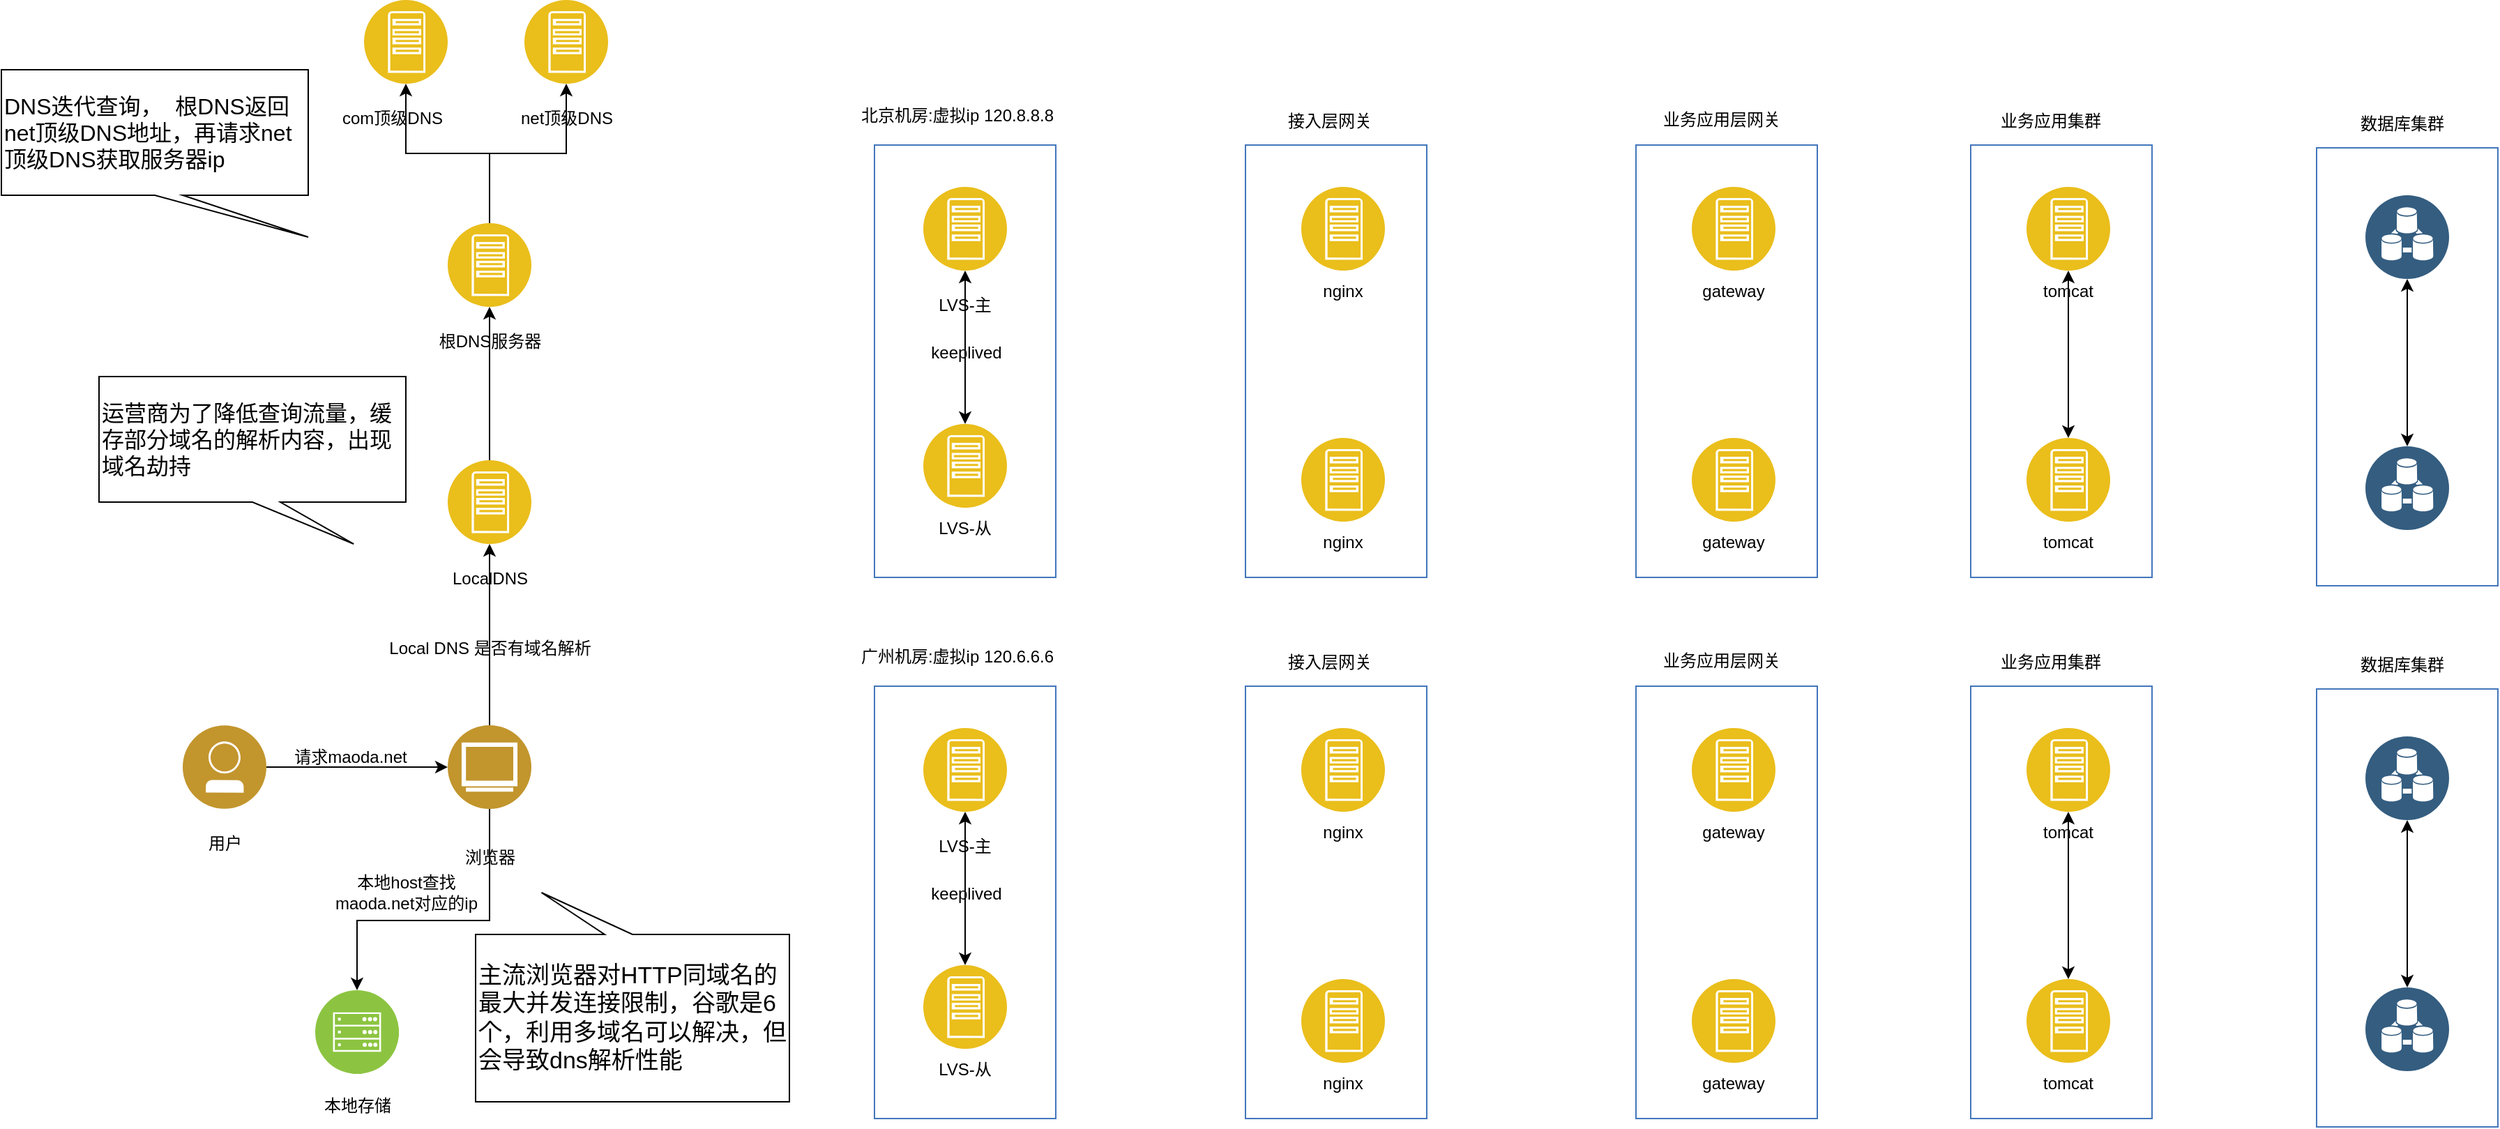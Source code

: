 <mxfile version="25.0.3">
  <diagram name="第 1 页" id="Wzh3JCurfQJRtKJ1nYE6">
    <mxGraphModel dx="2261" dy="1915" grid="1" gridSize="10" guides="1" tooltips="1" connect="1" arrows="1" fold="1" page="1" pageScale="1" pageWidth="827" pageHeight="1169" math="0" shadow="0">
      <root>
        <mxCell id="0" />
        <mxCell id="1" parent="0" />
        <mxCell id="kvRejp0Qwi7eRZuN6D7d-13" style="edgeStyle=orthogonalEdgeStyle;rounded=0;orthogonalLoop=1;jettySize=auto;html=1;entryX=0;entryY=0.5;entryDx=0;entryDy=0;" edge="1" parent="1" source="kvRejp0Qwi7eRZuN6D7d-1" target="kvRejp0Qwi7eRZuN6D7d-3">
          <mxGeometry relative="1" as="geometry" />
        </mxCell>
        <mxCell id="kvRejp0Qwi7eRZuN6D7d-1" value="" style="image;aspect=fixed;perimeter=ellipsePerimeter;html=1;align=center;shadow=0;dashed=0;fontColor=#4277BB;labelBackgroundColor=default;fontSize=12;spacingTop=3;image=img/lib/ibm/users/user.svg;" vertex="1" parent="1">
          <mxGeometry x="-50" y="260" width="60" height="60" as="geometry" />
        </mxCell>
        <mxCell id="kvRejp0Qwi7eRZuN6D7d-2" value="用户" style="text;html=1;align=center;verticalAlign=middle;resizable=0;points=[];autosize=1;strokeColor=none;fillColor=none;" vertex="1" parent="1">
          <mxGeometry x="-45" y="330" width="50" height="30" as="geometry" />
        </mxCell>
        <mxCell id="kvRejp0Qwi7eRZuN6D7d-15" style="edgeStyle=orthogonalEdgeStyle;rounded=0;orthogonalLoop=1;jettySize=auto;html=1;entryX=0.5;entryY=1;entryDx=0;entryDy=0;" edge="1" parent="1" source="kvRejp0Qwi7eRZuN6D7d-3" target="kvRejp0Qwi7eRZuN6D7d-5">
          <mxGeometry relative="1" as="geometry" />
        </mxCell>
        <mxCell id="kvRejp0Qwi7eRZuN6D7d-24" style="edgeStyle=orthogonalEdgeStyle;rounded=0;orthogonalLoop=1;jettySize=auto;html=1;entryX=0.5;entryY=0;entryDx=0;entryDy=0;" edge="1" parent="1" source="kvRejp0Qwi7eRZuN6D7d-3" target="kvRejp0Qwi7eRZuN6D7d-22">
          <mxGeometry relative="1" as="geometry">
            <mxPoint x="170" y="410" as="targetPoint" />
            <Array as="points">
              <mxPoint x="170" y="400" />
              <mxPoint x="75" y="400" />
            </Array>
          </mxGeometry>
        </mxCell>
        <mxCell id="kvRejp0Qwi7eRZuN6D7d-3" value="" style="image;aspect=fixed;perimeter=ellipsePerimeter;html=1;align=center;shadow=0;dashed=0;fontColor=#4277BB;labelBackgroundColor=default;fontSize=12;spacingTop=3;image=img/lib/ibm/users/browser.svg;" vertex="1" parent="1">
          <mxGeometry x="140" y="260" width="60" height="60" as="geometry" />
        </mxCell>
        <mxCell id="kvRejp0Qwi7eRZuN6D7d-4" value="浏览器" style="text;html=1;align=center;verticalAlign=middle;resizable=0;points=[];autosize=1;strokeColor=none;fillColor=none;" vertex="1" parent="1">
          <mxGeometry x="140" y="340" width="60" height="30" as="geometry" />
        </mxCell>
        <mxCell id="kvRejp0Qwi7eRZuN6D7d-17" style="edgeStyle=orthogonalEdgeStyle;rounded=0;orthogonalLoop=1;jettySize=auto;html=1;" edge="1" parent="1" source="kvRejp0Qwi7eRZuN6D7d-5" target="kvRejp0Qwi7eRZuN6D7d-7">
          <mxGeometry relative="1" as="geometry" />
        </mxCell>
        <mxCell id="kvRejp0Qwi7eRZuN6D7d-5" value="" style="image;aspect=fixed;perimeter=ellipsePerimeter;html=1;align=center;shadow=0;dashed=0;fontColor=#4277BB;labelBackgroundColor=default;fontSize=12;spacingTop=3;image=img/lib/ibm/applications/app_server.svg;" vertex="1" parent="1">
          <mxGeometry x="140" y="70" width="60" height="60" as="geometry" />
        </mxCell>
        <mxCell id="kvRejp0Qwi7eRZuN6D7d-6" value="Local DNS 是否有域名解析" style="text;html=1;align=center;verticalAlign=middle;resizable=0;points=[];autosize=1;strokeColor=none;fillColor=none;" vertex="1" parent="1">
          <mxGeometry x="85" y="190" width="170" height="30" as="geometry" />
        </mxCell>
        <mxCell id="kvRejp0Qwi7eRZuN6D7d-18" style="edgeStyle=orthogonalEdgeStyle;rounded=0;orthogonalLoop=1;jettySize=auto;html=1;" edge="1" parent="1" source="kvRejp0Qwi7eRZuN6D7d-7" target="kvRejp0Qwi7eRZuN6D7d-10">
          <mxGeometry relative="1" as="geometry" />
        </mxCell>
        <mxCell id="kvRejp0Qwi7eRZuN6D7d-19" style="edgeStyle=orthogonalEdgeStyle;rounded=0;orthogonalLoop=1;jettySize=auto;html=1;" edge="1" parent="1" source="kvRejp0Qwi7eRZuN6D7d-7" target="kvRejp0Qwi7eRZuN6D7d-9">
          <mxGeometry relative="1" as="geometry" />
        </mxCell>
        <mxCell id="kvRejp0Qwi7eRZuN6D7d-7" value="" style="image;aspect=fixed;perimeter=ellipsePerimeter;html=1;align=center;shadow=0;dashed=0;fontColor=#4277BB;labelBackgroundColor=default;fontSize=12;spacingTop=3;image=img/lib/ibm/applications/app_server.svg;" vertex="1" parent="1">
          <mxGeometry x="140" y="-100" width="60" height="60" as="geometry" />
        </mxCell>
        <mxCell id="kvRejp0Qwi7eRZuN6D7d-8" value="根DNS服务器" style="text;html=1;align=center;verticalAlign=middle;resizable=0;points=[];autosize=1;strokeColor=none;fillColor=none;" vertex="1" parent="1">
          <mxGeometry x="120" y="-30" width="100" height="30" as="geometry" />
        </mxCell>
        <mxCell id="kvRejp0Qwi7eRZuN6D7d-9" value="" style="image;aspect=fixed;perimeter=ellipsePerimeter;html=1;align=center;shadow=0;dashed=0;fontColor=#4277BB;labelBackgroundColor=default;fontSize=12;spacingTop=3;image=img/lib/ibm/applications/app_server.svg;" vertex="1" parent="1">
          <mxGeometry x="80" y="-260" width="60" height="60" as="geometry" />
        </mxCell>
        <mxCell id="kvRejp0Qwi7eRZuN6D7d-10" value="" style="image;aspect=fixed;perimeter=ellipsePerimeter;html=1;align=center;shadow=0;dashed=0;fontColor=#4277BB;labelBackgroundColor=default;fontSize=12;spacingTop=3;image=img/lib/ibm/applications/app_server.svg;" vertex="1" parent="1">
          <mxGeometry x="195" y="-260" width="60" height="60" as="geometry" />
        </mxCell>
        <mxCell id="kvRejp0Qwi7eRZuN6D7d-11" value="com顶级DNS" style="text;html=1;align=center;verticalAlign=middle;resizable=0;points=[];autosize=1;strokeColor=none;fillColor=none;" vertex="1" parent="1">
          <mxGeometry x="50" y="-190" width="100" height="30" as="geometry" />
        </mxCell>
        <mxCell id="kvRejp0Qwi7eRZuN6D7d-12" value="net顶级DNS" style="text;html=1;align=center;verticalAlign=middle;resizable=0;points=[];autosize=1;strokeColor=none;fillColor=none;" vertex="1" parent="1">
          <mxGeometry x="180" y="-190" width="90" height="30" as="geometry" />
        </mxCell>
        <mxCell id="kvRejp0Qwi7eRZuN6D7d-14" value="请求maoda.net" style="text;html=1;align=center;verticalAlign=middle;resizable=0;points=[];autosize=1;strokeColor=none;fillColor=none;" vertex="1" parent="1">
          <mxGeometry x="20" y="268" width="100" height="30" as="geometry" />
        </mxCell>
        <mxCell id="kvRejp0Qwi7eRZuN6D7d-16" value="LocalDNS" style="text;html=1;align=center;verticalAlign=middle;resizable=0;points=[];autosize=1;strokeColor=none;fillColor=none;" vertex="1" parent="1">
          <mxGeometry x="130" y="140" width="80" height="30" as="geometry" />
        </mxCell>
        <mxCell id="kvRejp0Qwi7eRZuN6D7d-20" value="运营商为了降低查询流量，缓存部分域名的解析内容，出现域名劫持" style="shape=callout;whiteSpace=wrap;html=1;perimeter=calloutPerimeter;direction=east;position2=0.83;align=left;fontSize=16;" vertex="1" parent="1">
          <mxGeometry x="-110" y="10" width="220" height="120" as="geometry" />
        </mxCell>
        <mxCell id="kvRejp0Qwi7eRZuN6D7d-21" value="DNS迭代查询，&amp;nbsp; 根DNS返回net顶级DNS地址，再请求net顶级DNS获取服务器ip" style="shape=callout;whiteSpace=wrap;html=1;perimeter=calloutPerimeter;direction=east;position2=1;align=left;fontSize=16;" vertex="1" parent="1">
          <mxGeometry x="-180" y="-210" width="220" height="120" as="geometry" />
        </mxCell>
        <mxCell id="kvRejp0Qwi7eRZuN6D7d-22" value="" style="image;aspect=fixed;perimeter=ellipsePerimeter;html=1;align=center;shadow=0;dashed=0;fontColor=#4277BB;labelBackgroundColor=default;fontSize=12;spacingTop=3;image=img/lib/ibm/infrastructure/mobile_backend.svg;" vertex="1" parent="1">
          <mxGeometry x="45" y="450" width="60" height="60" as="geometry" />
        </mxCell>
        <mxCell id="kvRejp0Qwi7eRZuN6D7d-23" value="本地存储" style="text;html=1;align=center;verticalAlign=middle;resizable=0;points=[];autosize=1;strokeColor=none;fillColor=none;" vertex="1" parent="1">
          <mxGeometry x="40" y="518" width="70" height="30" as="geometry" />
        </mxCell>
        <mxCell id="kvRejp0Qwi7eRZuN6D7d-26" value="本地host查找&lt;div&gt;maoda.net对应的ip&lt;/div&gt;" style="text;html=1;align=center;verticalAlign=middle;resizable=0;points=[];autosize=1;strokeColor=none;fillColor=none;" vertex="1" parent="1">
          <mxGeometry x="45" y="360" width="130" height="40" as="geometry" />
        </mxCell>
        <mxCell id="kvRejp0Qwi7eRZuN6D7d-27" value="主流浏览器对HTTP同域名的最大并发连接限制，谷歌是6个，利用多域名可以解决，但会导致dns解析性能" style="shape=callout;whiteSpace=wrap;html=1;perimeter=calloutPerimeter;direction=west;position2=0.79;align=left;fontSize=17;" vertex="1" parent="1">
          <mxGeometry x="160" y="380" width="225" height="150" as="geometry" />
        </mxCell>
        <mxCell id="kvRejp0Qwi7eRZuN6D7d-31" value="" style="fontStyle=0;verticalAlign=top;align=center;spacingTop=-2;fillColor=none;rounded=0;whiteSpace=wrap;html=1;strokeColor=#4376BB;strokeWidth=1;dashed=0;container=1;collapsible=0;expand=0;recursiveResize=0;" vertex="1" parent="1">
          <mxGeometry x="446" y="-156" width="130" height="310" as="geometry" />
        </mxCell>
        <mxCell id="kvRejp0Qwi7eRZuN6D7d-32" value="" style="image;aspect=fixed;perimeter=ellipsePerimeter;html=1;align=center;shadow=0;dashed=0;fontColor=#4277BB;labelBackgroundColor=default;fontSize=12;spacingTop=3;image=img/lib/ibm/applications/app_server.svg;" vertex="1" parent="kvRejp0Qwi7eRZuN6D7d-31">
          <mxGeometry x="35" y="30" width="60" height="60" as="geometry" />
        </mxCell>
        <mxCell id="kvRejp0Qwi7eRZuN6D7d-35" value="" style="image;aspect=fixed;perimeter=ellipsePerimeter;html=1;align=center;shadow=0;dashed=0;fontColor=#4277BB;labelBackgroundColor=default;fontSize=12;spacingTop=3;image=img/lib/ibm/applications/app_server.svg;" vertex="1" parent="kvRejp0Qwi7eRZuN6D7d-31">
          <mxGeometry x="35" y="200" width="60" height="60" as="geometry" />
        </mxCell>
        <mxCell id="kvRejp0Qwi7eRZuN6D7d-37" value="" style="endArrow=classic;startArrow=classic;html=1;rounded=0;exitX=0.5;exitY=0;exitDx=0;exitDy=0;" edge="1" parent="kvRejp0Qwi7eRZuN6D7d-31" source="kvRejp0Qwi7eRZuN6D7d-35" target="kvRejp0Qwi7eRZuN6D7d-32">
          <mxGeometry width="50" height="50" relative="1" as="geometry">
            <mxPoint x="26" y="140" as="sourcePoint" />
            <mxPoint x="76" y="90" as="targetPoint" />
          </mxGeometry>
        </mxCell>
        <mxCell id="kvRejp0Qwi7eRZuN6D7d-38" value="LVS-从" style="text;html=1;align=center;verticalAlign=middle;whiteSpace=wrap;rounded=0;" vertex="1" parent="kvRejp0Qwi7eRZuN6D7d-31">
          <mxGeometry x="35" y="260" width="60" height="30" as="geometry" />
        </mxCell>
        <mxCell id="kvRejp0Qwi7eRZuN6D7d-39" value="LVS-主" style="text;html=1;align=center;verticalAlign=middle;whiteSpace=wrap;rounded=0;" vertex="1" parent="kvRejp0Qwi7eRZuN6D7d-31">
          <mxGeometry x="35" y="100" width="60" height="30" as="geometry" />
        </mxCell>
        <mxCell id="kvRejp0Qwi7eRZuN6D7d-42" value="keeplived" style="text;html=1;align=center;verticalAlign=middle;whiteSpace=wrap;rounded=0;" vertex="1" parent="kvRejp0Qwi7eRZuN6D7d-31">
          <mxGeometry x="36" y="134" width="60" height="30" as="geometry" />
        </mxCell>
        <mxCell id="kvRejp0Qwi7eRZuN6D7d-43" value="" style="fontStyle=0;verticalAlign=top;align=center;spacingTop=-2;fillColor=none;rounded=0;whiteSpace=wrap;html=1;strokeColor=#4376BB;strokeWidth=1;dashed=0;container=1;collapsible=0;expand=0;recursiveResize=0;" vertex="1" parent="1">
          <mxGeometry x="712" y="-156" width="130" height="310" as="geometry" />
        </mxCell>
        <mxCell id="kvRejp0Qwi7eRZuN6D7d-44" value="" style="image;aspect=fixed;perimeter=ellipsePerimeter;html=1;align=center;shadow=0;dashed=0;fontColor=#4277BB;labelBackgroundColor=default;fontSize=12;spacingTop=3;image=img/lib/ibm/applications/app_server.svg;" vertex="1" parent="kvRejp0Qwi7eRZuN6D7d-43">
          <mxGeometry x="40" y="30" width="60" height="60" as="geometry" />
        </mxCell>
        <mxCell id="kvRejp0Qwi7eRZuN6D7d-45" value="" style="image;aspect=fixed;perimeter=ellipsePerimeter;html=1;align=center;shadow=0;dashed=0;fontColor=#4277BB;labelBackgroundColor=default;fontSize=12;spacingTop=3;image=img/lib/ibm/applications/app_server.svg;" vertex="1" parent="kvRejp0Qwi7eRZuN6D7d-43">
          <mxGeometry x="40" y="210" width="60" height="60" as="geometry" />
        </mxCell>
        <mxCell id="kvRejp0Qwi7eRZuN6D7d-46" value="nginx" style="text;html=1;align=center;verticalAlign=middle;whiteSpace=wrap;rounded=0;" vertex="1" parent="kvRejp0Qwi7eRZuN6D7d-43">
          <mxGeometry x="40" y="90" width="60" height="30" as="geometry" />
        </mxCell>
        <mxCell id="kvRejp0Qwi7eRZuN6D7d-47" value="nginx" style="text;html=1;align=center;verticalAlign=middle;whiteSpace=wrap;rounded=0;" vertex="1" parent="kvRejp0Qwi7eRZuN6D7d-43">
          <mxGeometry x="40" y="270" width="60" height="30" as="geometry" />
        </mxCell>
        <mxCell id="kvRejp0Qwi7eRZuN6D7d-48" value="" style="fontStyle=0;verticalAlign=top;align=center;spacingTop=-2;fillColor=none;rounded=0;whiteSpace=wrap;html=1;strokeColor=#4376BB;strokeWidth=1;dashed=0;container=1;collapsible=0;expand=0;recursiveResize=0;" vertex="1" parent="1">
          <mxGeometry x="992" y="-156" width="130" height="310" as="geometry" />
        </mxCell>
        <mxCell id="kvRejp0Qwi7eRZuN6D7d-49" value="" style="image;aspect=fixed;perimeter=ellipsePerimeter;html=1;align=center;shadow=0;dashed=0;fontColor=#4277BB;labelBackgroundColor=default;fontSize=12;spacingTop=3;image=img/lib/ibm/applications/app_server.svg;" vertex="1" parent="kvRejp0Qwi7eRZuN6D7d-48">
          <mxGeometry x="40" y="30" width="60" height="60" as="geometry" />
        </mxCell>
        <mxCell id="kvRejp0Qwi7eRZuN6D7d-50" value="" style="image;aspect=fixed;perimeter=ellipsePerimeter;html=1;align=center;shadow=0;dashed=0;fontColor=#4277BB;labelBackgroundColor=default;fontSize=12;spacingTop=3;image=img/lib/ibm/applications/app_server.svg;" vertex="1" parent="kvRejp0Qwi7eRZuN6D7d-48">
          <mxGeometry x="40" y="210" width="60" height="60" as="geometry" />
        </mxCell>
        <mxCell id="kvRejp0Qwi7eRZuN6D7d-51" value="gateway" style="text;html=1;align=center;verticalAlign=middle;whiteSpace=wrap;rounded=0;" vertex="1" parent="kvRejp0Qwi7eRZuN6D7d-48">
          <mxGeometry x="40" y="90" width="60" height="30" as="geometry" />
        </mxCell>
        <mxCell id="kvRejp0Qwi7eRZuN6D7d-52" value="gateway" style="text;html=1;align=center;verticalAlign=middle;whiteSpace=wrap;rounded=0;" vertex="1" parent="kvRejp0Qwi7eRZuN6D7d-48">
          <mxGeometry x="40" y="270" width="60" height="30" as="geometry" />
        </mxCell>
        <mxCell id="kvRejp0Qwi7eRZuN6D7d-53" value="" style="fontStyle=0;verticalAlign=top;align=center;spacingTop=-2;fillColor=none;rounded=0;whiteSpace=wrap;html=1;strokeColor=#4376BB;strokeWidth=1;dashed=0;container=1;collapsible=0;expand=0;recursiveResize=0;" vertex="1" parent="1">
          <mxGeometry x="1232" y="-156" width="130" height="310" as="geometry" />
        </mxCell>
        <mxCell id="kvRejp0Qwi7eRZuN6D7d-54" value="" style="image;aspect=fixed;perimeter=ellipsePerimeter;html=1;align=center;shadow=0;dashed=0;fontColor=#4277BB;labelBackgroundColor=default;fontSize=12;spacingTop=3;image=img/lib/ibm/applications/app_server.svg;" vertex="1" parent="kvRejp0Qwi7eRZuN6D7d-53">
          <mxGeometry x="40" y="30" width="60" height="60" as="geometry" />
        </mxCell>
        <mxCell id="kvRejp0Qwi7eRZuN6D7d-55" value="" style="image;aspect=fixed;perimeter=ellipsePerimeter;html=1;align=center;shadow=0;dashed=0;fontColor=#4277BB;labelBackgroundColor=default;fontSize=12;spacingTop=3;image=img/lib/ibm/applications/app_server.svg;" vertex="1" parent="kvRejp0Qwi7eRZuN6D7d-53">
          <mxGeometry x="40" y="210" width="60" height="60" as="geometry" />
        </mxCell>
        <mxCell id="kvRejp0Qwi7eRZuN6D7d-56" value="tomcat" style="text;html=1;align=center;verticalAlign=middle;whiteSpace=wrap;rounded=0;" vertex="1" parent="kvRejp0Qwi7eRZuN6D7d-53">
          <mxGeometry x="40" y="90" width="60" height="30" as="geometry" />
        </mxCell>
        <mxCell id="kvRejp0Qwi7eRZuN6D7d-57" value="tomcat" style="text;html=1;align=center;verticalAlign=middle;whiteSpace=wrap;rounded=0;" vertex="1" parent="kvRejp0Qwi7eRZuN6D7d-53">
          <mxGeometry x="40" y="270" width="60" height="30" as="geometry" />
        </mxCell>
        <mxCell id="kvRejp0Qwi7eRZuN6D7d-58" value="" style="endArrow=classic;startArrow=classic;html=1;rounded=0;" edge="1" parent="kvRejp0Qwi7eRZuN6D7d-53" source="kvRejp0Qwi7eRZuN6D7d-55" target="kvRejp0Qwi7eRZuN6D7d-54">
          <mxGeometry width="50" height="50" relative="1" as="geometry">
            <mxPoint x="30" y="190" as="sourcePoint" />
            <mxPoint x="80" y="140" as="targetPoint" />
          </mxGeometry>
        </mxCell>
        <mxCell id="kvRejp0Qwi7eRZuN6D7d-60" value="" style="fontStyle=0;verticalAlign=top;align=center;spacingTop=-2;fillColor=none;rounded=0;whiteSpace=wrap;html=1;strokeColor=#4376BB;strokeWidth=1;dashed=0;container=1;collapsible=0;expand=0;recursiveResize=0;" vertex="1" parent="1">
          <mxGeometry x="1480" y="-154" width="130" height="314" as="geometry" />
        </mxCell>
        <mxCell id="kvRejp0Qwi7eRZuN6D7d-61" value="" style="image;aspect=fixed;perimeter=ellipsePerimeter;html=1;align=center;shadow=0;dashed=0;fontColor=#4277BB;labelBackgroundColor=default;fontSize=12;spacingTop=3;image=img/lib/ibm/data/device_registry.svg;" vertex="1" parent="kvRejp0Qwi7eRZuN6D7d-60">
          <mxGeometry x="35" y="34" width="60" height="60" as="geometry" />
        </mxCell>
        <mxCell id="kvRejp0Qwi7eRZuN6D7d-62" value="" style="image;aspect=fixed;perimeter=ellipsePerimeter;html=1;align=center;shadow=0;dashed=0;fontColor=#4277BB;labelBackgroundColor=default;fontSize=12;spacingTop=3;image=img/lib/ibm/data/device_registry.svg;" vertex="1" parent="kvRejp0Qwi7eRZuN6D7d-60">
          <mxGeometry x="35" y="214" width="60" height="60" as="geometry" />
        </mxCell>
        <mxCell id="kvRejp0Qwi7eRZuN6D7d-63" value="" style="endArrow=classic;startArrow=classic;html=1;rounded=0;" edge="1" parent="kvRejp0Qwi7eRZuN6D7d-60" source="kvRejp0Qwi7eRZuN6D7d-62" target="kvRejp0Qwi7eRZuN6D7d-61">
          <mxGeometry width="50" height="50" relative="1" as="geometry">
            <mxPoint x="20" y="144" as="sourcePoint" />
            <mxPoint x="70" y="94" as="targetPoint" />
          </mxGeometry>
        </mxCell>
        <mxCell id="kvRejp0Qwi7eRZuN6D7d-64" value="北京机房:虚拟ip 120.8.8.8" style="text;html=1;align=center;verticalAlign=middle;resizable=0;points=[];autosize=1;strokeColor=none;fillColor=none;" vertex="1" parent="1">
          <mxGeometry x="425" y="-192" width="160" height="30" as="geometry" />
        </mxCell>
        <mxCell id="kvRejp0Qwi7eRZuN6D7d-65" value="接入层网关" style="text;html=1;align=center;verticalAlign=middle;resizable=0;points=[];autosize=1;strokeColor=none;fillColor=none;" vertex="1" parent="1">
          <mxGeometry x="732" y="-188" width="80" height="30" as="geometry" />
        </mxCell>
        <mxCell id="kvRejp0Qwi7eRZuN6D7d-66" value="业务应用层网关" style="text;html=1;align=center;verticalAlign=middle;resizable=0;points=[];autosize=1;strokeColor=none;fillColor=none;" vertex="1" parent="1">
          <mxGeometry x="998" y="-189" width="110" height="30" as="geometry" />
        </mxCell>
        <mxCell id="kvRejp0Qwi7eRZuN6D7d-67" value="业务应用集群" style="text;html=1;align=center;verticalAlign=middle;resizable=0;points=[];autosize=1;strokeColor=none;fillColor=none;" vertex="1" parent="1">
          <mxGeometry x="1239" y="-188" width="100" height="30" as="geometry" />
        </mxCell>
        <mxCell id="kvRejp0Qwi7eRZuN6D7d-68" value="数据库集群" style="text;html=1;align=center;verticalAlign=middle;resizable=0;points=[];autosize=1;strokeColor=none;fillColor=none;" vertex="1" parent="1">
          <mxGeometry x="1501" y="-186" width="80" height="30" as="geometry" />
        </mxCell>
        <mxCell id="kvRejp0Qwi7eRZuN6D7d-69" value="" style="fontStyle=0;verticalAlign=top;align=center;spacingTop=-2;fillColor=none;rounded=0;whiteSpace=wrap;html=1;strokeColor=#4376BB;strokeWidth=1;dashed=0;container=1;collapsible=0;expand=0;recursiveResize=0;" vertex="1" parent="1">
          <mxGeometry x="446" y="232" width="130" height="310" as="geometry" />
        </mxCell>
        <mxCell id="kvRejp0Qwi7eRZuN6D7d-70" value="" style="image;aspect=fixed;perimeter=ellipsePerimeter;html=1;align=center;shadow=0;dashed=0;fontColor=#4277BB;labelBackgroundColor=default;fontSize=12;spacingTop=3;image=img/lib/ibm/applications/app_server.svg;" vertex="1" parent="kvRejp0Qwi7eRZuN6D7d-69">
          <mxGeometry x="35" y="30" width="60" height="60" as="geometry" />
        </mxCell>
        <mxCell id="kvRejp0Qwi7eRZuN6D7d-71" value="" style="image;aspect=fixed;perimeter=ellipsePerimeter;html=1;align=center;shadow=0;dashed=0;fontColor=#4277BB;labelBackgroundColor=default;fontSize=12;spacingTop=3;image=img/lib/ibm/applications/app_server.svg;" vertex="1" parent="kvRejp0Qwi7eRZuN6D7d-69">
          <mxGeometry x="35" y="200" width="60" height="60" as="geometry" />
        </mxCell>
        <mxCell id="kvRejp0Qwi7eRZuN6D7d-72" value="" style="endArrow=classic;startArrow=classic;html=1;rounded=0;exitX=0.5;exitY=0;exitDx=0;exitDy=0;" edge="1" parent="kvRejp0Qwi7eRZuN6D7d-69" source="kvRejp0Qwi7eRZuN6D7d-71" target="kvRejp0Qwi7eRZuN6D7d-70">
          <mxGeometry width="50" height="50" relative="1" as="geometry">
            <mxPoint x="26" y="140" as="sourcePoint" />
            <mxPoint x="76" y="90" as="targetPoint" />
          </mxGeometry>
        </mxCell>
        <mxCell id="kvRejp0Qwi7eRZuN6D7d-73" value="LVS-从" style="text;html=1;align=center;verticalAlign=middle;whiteSpace=wrap;rounded=0;" vertex="1" parent="kvRejp0Qwi7eRZuN6D7d-69">
          <mxGeometry x="35" y="260" width="60" height="30" as="geometry" />
        </mxCell>
        <mxCell id="kvRejp0Qwi7eRZuN6D7d-74" value="LVS-主" style="text;html=1;align=center;verticalAlign=middle;whiteSpace=wrap;rounded=0;" vertex="1" parent="kvRejp0Qwi7eRZuN6D7d-69">
          <mxGeometry x="35" y="100" width="60" height="30" as="geometry" />
        </mxCell>
        <mxCell id="kvRejp0Qwi7eRZuN6D7d-75" value="keeplived" style="text;html=1;align=center;verticalAlign=middle;whiteSpace=wrap;rounded=0;" vertex="1" parent="kvRejp0Qwi7eRZuN6D7d-69">
          <mxGeometry x="36" y="134" width="60" height="30" as="geometry" />
        </mxCell>
        <mxCell id="kvRejp0Qwi7eRZuN6D7d-76" value="" style="fontStyle=0;verticalAlign=top;align=center;spacingTop=-2;fillColor=none;rounded=0;whiteSpace=wrap;html=1;strokeColor=#4376BB;strokeWidth=1;dashed=0;container=1;collapsible=0;expand=0;recursiveResize=0;" vertex="1" parent="1">
          <mxGeometry x="712" y="232" width="130" height="310" as="geometry" />
        </mxCell>
        <mxCell id="kvRejp0Qwi7eRZuN6D7d-77" value="" style="image;aspect=fixed;perimeter=ellipsePerimeter;html=1;align=center;shadow=0;dashed=0;fontColor=#4277BB;labelBackgroundColor=default;fontSize=12;spacingTop=3;image=img/lib/ibm/applications/app_server.svg;" vertex="1" parent="kvRejp0Qwi7eRZuN6D7d-76">
          <mxGeometry x="40" y="30" width="60" height="60" as="geometry" />
        </mxCell>
        <mxCell id="kvRejp0Qwi7eRZuN6D7d-78" value="" style="image;aspect=fixed;perimeter=ellipsePerimeter;html=1;align=center;shadow=0;dashed=0;fontColor=#4277BB;labelBackgroundColor=default;fontSize=12;spacingTop=3;image=img/lib/ibm/applications/app_server.svg;" vertex="1" parent="kvRejp0Qwi7eRZuN6D7d-76">
          <mxGeometry x="40" y="210" width="60" height="60" as="geometry" />
        </mxCell>
        <mxCell id="kvRejp0Qwi7eRZuN6D7d-79" value="nginx" style="text;html=1;align=center;verticalAlign=middle;whiteSpace=wrap;rounded=0;" vertex="1" parent="kvRejp0Qwi7eRZuN6D7d-76">
          <mxGeometry x="40" y="90" width="60" height="30" as="geometry" />
        </mxCell>
        <mxCell id="kvRejp0Qwi7eRZuN6D7d-80" value="nginx" style="text;html=1;align=center;verticalAlign=middle;whiteSpace=wrap;rounded=0;" vertex="1" parent="kvRejp0Qwi7eRZuN6D7d-76">
          <mxGeometry x="40" y="270" width="60" height="30" as="geometry" />
        </mxCell>
        <mxCell id="kvRejp0Qwi7eRZuN6D7d-81" value="" style="fontStyle=0;verticalAlign=top;align=center;spacingTop=-2;fillColor=none;rounded=0;whiteSpace=wrap;html=1;strokeColor=#4376BB;strokeWidth=1;dashed=0;container=1;collapsible=0;expand=0;recursiveResize=0;" vertex="1" parent="1">
          <mxGeometry x="992" y="232" width="130" height="310" as="geometry" />
        </mxCell>
        <mxCell id="kvRejp0Qwi7eRZuN6D7d-82" value="" style="image;aspect=fixed;perimeter=ellipsePerimeter;html=1;align=center;shadow=0;dashed=0;fontColor=#4277BB;labelBackgroundColor=default;fontSize=12;spacingTop=3;image=img/lib/ibm/applications/app_server.svg;" vertex="1" parent="kvRejp0Qwi7eRZuN6D7d-81">
          <mxGeometry x="40" y="30" width="60" height="60" as="geometry" />
        </mxCell>
        <mxCell id="kvRejp0Qwi7eRZuN6D7d-83" value="" style="image;aspect=fixed;perimeter=ellipsePerimeter;html=1;align=center;shadow=0;dashed=0;fontColor=#4277BB;labelBackgroundColor=default;fontSize=12;spacingTop=3;image=img/lib/ibm/applications/app_server.svg;" vertex="1" parent="kvRejp0Qwi7eRZuN6D7d-81">
          <mxGeometry x="40" y="210" width="60" height="60" as="geometry" />
        </mxCell>
        <mxCell id="kvRejp0Qwi7eRZuN6D7d-84" value="gateway" style="text;html=1;align=center;verticalAlign=middle;whiteSpace=wrap;rounded=0;" vertex="1" parent="kvRejp0Qwi7eRZuN6D7d-81">
          <mxGeometry x="40" y="90" width="60" height="30" as="geometry" />
        </mxCell>
        <mxCell id="kvRejp0Qwi7eRZuN6D7d-85" value="gateway" style="text;html=1;align=center;verticalAlign=middle;whiteSpace=wrap;rounded=0;" vertex="1" parent="kvRejp0Qwi7eRZuN6D7d-81">
          <mxGeometry x="40" y="270" width="60" height="30" as="geometry" />
        </mxCell>
        <mxCell id="kvRejp0Qwi7eRZuN6D7d-86" value="" style="fontStyle=0;verticalAlign=top;align=center;spacingTop=-2;fillColor=none;rounded=0;whiteSpace=wrap;html=1;strokeColor=#4376BB;strokeWidth=1;dashed=0;container=1;collapsible=0;expand=0;recursiveResize=0;" vertex="1" parent="1">
          <mxGeometry x="1232" y="232" width="130" height="310" as="geometry" />
        </mxCell>
        <mxCell id="kvRejp0Qwi7eRZuN6D7d-87" value="" style="image;aspect=fixed;perimeter=ellipsePerimeter;html=1;align=center;shadow=0;dashed=0;fontColor=#4277BB;labelBackgroundColor=default;fontSize=12;spacingTop=3;image=img/lib/ibm/applications/app_server.svg;" vertex="1" parent="kvRejp0Qwi7eRZuN6D7d-86">
          <mxGeometry x="40" y="30" width="60" height="60" as="geometry" />
        </mxCell>
        <mxCell id="kvRejp0Qwi7eRZuN6D7d-88" value="" style="image;aspect=fixed;perimeter=ellipsePerimeter;html=1;align=center;shadow=0;dashed=0;fontColor=#4277BB;labelBackgroundColor=default;fontSize=12;spacingTop=3;image=img/lib/ibm/applications/app_server.svg;" vertex="1" parent="kvRejp0Qwi7eRZuN6D7d-86">
          <mxGeometry x="40" y="210" width="60" height="60" as="geometry" />
        </mxCell>
        <mxCell id="kvRejp0Qwi7eRZuN6D7d-89" value="tomcat" style="text;html=1;align=center;verticalAlign=middle;whiteSpace=wrap;rounded=0;" vertex="1" parent="kvRejp0Qwi7eRZuN6D7d-86">
          <mxGeometry x="40" y="90" width="60" height="30" as="geometry" />
        </mxCell>
        <mxCell id="kvRejp0Qwi7eRZuN6D7d-90" value="tomcat" style="text;html=1;align=center;verticalAlign=middle;whiteSpace=wrap;rounded=0;" vertex="1" parent="kvRejp0Qwi7eRZuN6D7d-86">
          <mxGeometry x="40" y="270" width="60" height="30" as="geometry" />
        </mxCell>
        <mxCell id="kvRejp0Qwi7eRZuN6D7d-91" value="" style="endArrow=classic;startArrow=classic;html=1;rounded=0;" edge="1" parent="kvRejp0Qwi7eRZuN6D7d-86" source="kvRejp0Qwi7eRZuN6D7d-88" target="kvRejp0Qwi7eRZuN6D7d-87">
          <mxGeometry width="50" height="50" relative="1" as="geometry">
            <mxPoint x="30" y="190" as="sourcePoint" />
            <mxPoint x="80" y="140" as="targetPoint" />
          </mxGeometry>
        </mxCell>
        <mxCell id="kvRejp0Qwi7eRZuN6D7d-92" value="" style="fontStyle=0;verticalAlign=top;align=center;spacingTop=-2;fillColor=none;rounded=0;whiteSpace=wrap;html=1;strokeColor=#4376BB;strokeWidth=1;dashed=0;container=1;collapsible=0;expand=0;recursiveResize=0;" vertex="1" parent="1">
          <mxGeometry x="1480" y="234" width="130" height="314" as="geometry" />
        </mxCell>
        <mxCell id="kvRejp0Qwi7eRZuN6D7d-93" value="" style="image;aspect=fixed;perimeter=ellipsePerimeter;html=1;align=center;shadow=0;dashed=0;fontColor=#4277BB;labelBackgroundColor=default;fontSize=12;spacingTop=3;image=img/lib/ibm/data/device_registry.svg;" vertex="1" parent="kvRejp0Qwi7eRZuN6D7d-92">
          <mxGeometry x="35" y="34" width="60" height="60" as="geometry" />
        </mxCell>
        <mxCell id="kvRejp0Qwi7eRZuN6D7d-94" value="" style="image;aspect=fixed;perimeter=ellipsePerimeter;html=1;align=center;shadow=0;dashed=0;fontColor=#4277BB;labelBackgroundColor=default;fontSize=12;spacingTop=3;image=img/lib/ibm/data/device_registry.svg;" vertex="1" parent="kvRejp0Qwi7eRZuN6D7d-92">
          <mxGeometry x="35" y="214" width="60" height="60" as="geometry" />
        </mxCell>
        <mxCell id="kvRejp0Qwi7eRZuN6D7d-95" value="" style="endArrow=classic;startArrow=classic;html=1;rounded=0;" edge="1" parent="kvRejp0Qwi7eRZuN6D7d-92" source="kvRejp0Qwi7eRZuN6D7d-94" target="kvRejp0Qwi7eRZuN6D7d-93">
          <mxGeometry width="50" height="50" relative="1" as="geometry">
            <mxPoint x="20" y="144" as="sourcePoint" />
            <mxPoint x="70" y="94" as="targetPoint" />
          </mxGeometry>
        </mxCell>
        <mxCell id="kvRejp0Qwi7eRZuN6D7d-96" value="广州机房:虚拟ip 120.6.6.6" style="text;html=1;align=center;verticalAlign=middle;resizable=0;points=[];autosize=1;strokeColor=none;fillColor=none;" vertex="1" parent="1">
          <mxGeometry x="425" y="196" width="160" height="30" as="geometry" />
        </mxCell>
        <mxCell id="kvRejp0Qwi7eRZuN6D7d-97" value="接入层网关" style="text;html=1;align=center;verticalAlign=middle;resizable=0;points=[];autosize=1;strokeColor=none;fillColor=none;" vertex="1" parent="1">
          <mxGeometry x="732" y="200" width="80" height="30" as="geometry" />
        </mxCell>
        <mxCell id="kvRejp0Qwi7eRZuN6D7d-98" value="业务应用层网关" style="text;html=1;align=center;verticalAlign=middle;resizable=0;points=[];autosize=1;strokeColor=none;fillColor=none;" vertex="1" parent="1">
          <mxGeometry x="998" y="199" width="110" height="30" as="geometry" />
        </mxCell>
        <mxCell id="kvRejp0Qwi7eRZuN6D7d-99" value="业务应用集群" style="text;html=1;align=center;verticalAlign=middle;resizable=0;points=[];autosize=1;strokeColor=none;fillColor=none;" vertex="1" parent="1">
          <mxGeometry x="1239" y="200" width="100" height="30" as="geometry" />
        </mxCell>
        <mxCell id="kvRejp0Qwi7eRZuN6D7d-100" value="数据库集群" style="text;html=1;align=center;verticalAlign=middle;resizable=0;points=[];autosize=1;strokeColor=none;fillColor=none;" vertex="1" parent="1">
          <mxGeometry x="1501" y="202" width="80" height="30" as="geometry" />
        </mxCell>
      </root>
    </mxGraphModel>
  </diagram>
</mxfile>
